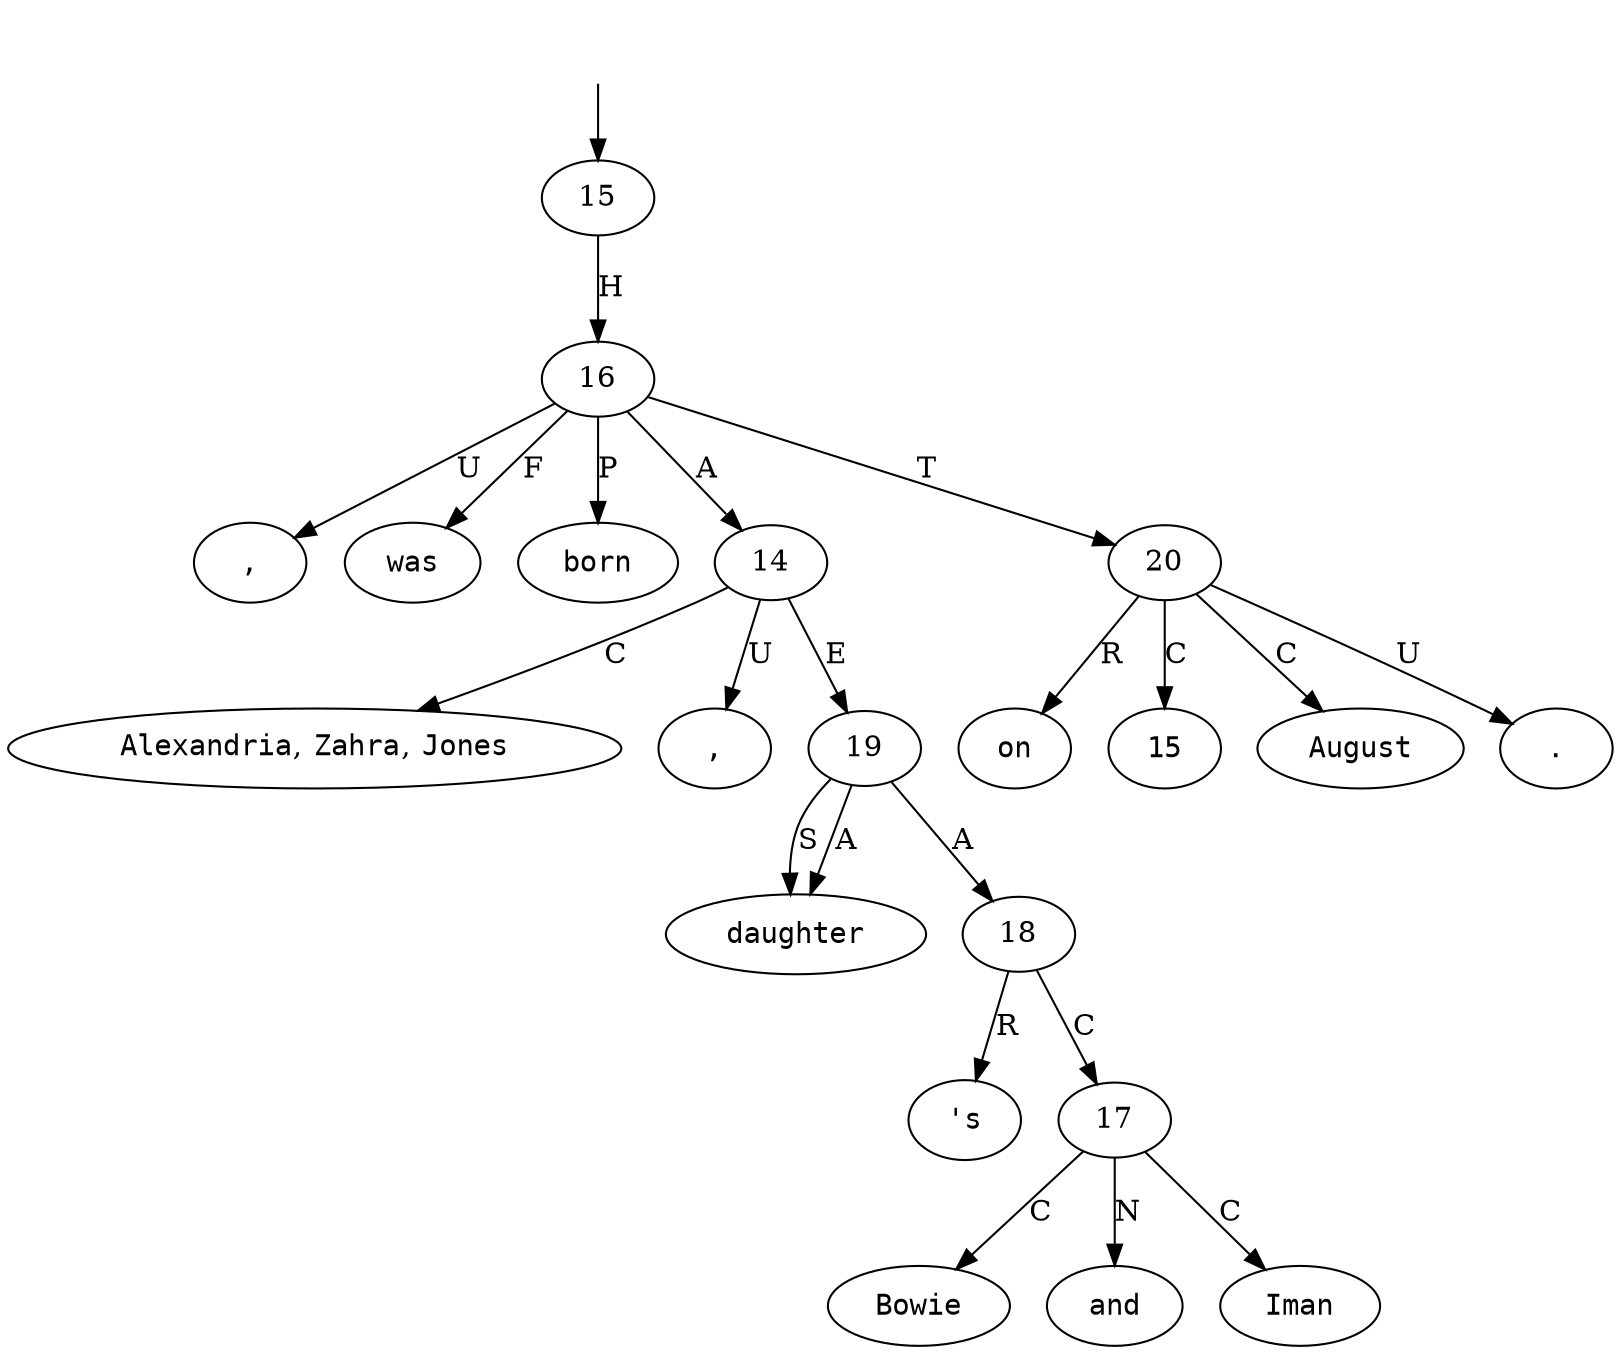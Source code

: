 digraph "509012" {
  top [ style=invis ];
  top -> 15;
  0 [ shape=oval, label=<<table align="center" border="0" cellspacing="0"><tr><td colspan="2"><font face="Courier">Alexandria</font>,&nbsp;<font face="Courier">Zahra</font>,&nbsp;<font face="Courier">Jones</font></td></tr></table>> ];
  1 [ shape=oval, label=<<table align="center" border="0" cellspacing="0"><tr><td colspan="2"><font face="Courier">,</font></td></tr></table>> ];
  2 [ shape=oval, label=<<table align="center" border="0" cellspacing="0"><tr><td colspan="2"><font face="Courier">Bowie</font></td></tr></table>> ];
  3 [ shape=oval, label=<<table align="center" border="0" cellspacing="0"><tr><td colspan="2"><font face="Courier">and</font></td></tr></table>> ];
  4 [ shape=oval, label=<<table align="center" border="0" cellspacing="0"><tr><td colspan="2"><font face="Courier">Iman</font></td></tr></table>> ];
  5 [ shape=oval, label=<<table align="center" border="0" cellspacing="0"><tr><td colspan="2"><font face="Courier">&#x27;s</font></td></tr></table>> ];
  6 [ shape=oval, label=<<table align="center" border="0" cellspacing="0"><tr><td colspan="2"><font face="Courier">daughter</font></td></tr></table>> ];
  7 [ shape=oval, label=<<table align="center" border="0" cellspacing="0"><tr><td colspan="2"><font face="Courier">,</font></td></tr></table>> ];
  8 [ shape=oval, label=<<table align="center" border="0" cellspacing="0"><tr><td colspan="2"><font face="Courier">was</font></td></tr></table>> ];
  9 [ shape=oval, label=<<table align="center" border="0" cellspacing="0"><tr><td colspan="2"><font face="Courier">born</font></td></tr></table>> ];
  10 [ shape=oval, label=<<table align="center" border="0" cellspacing="0"><tr><td colspan="2"><font face="Courier">on</font></td></tr></table>> ];
  11 [ shape=oval, label=<<table align="center" border="0" cellspacing="0"><tr><td colspan="2"><font face="Courier">15</font></td></tr></table>> ];
  12 [ shape=oval, label=<<table align="center" border="0" cellspacing="0"><tr><td colspan="2"><font face="Courier">August</font></td></tr></table>> ];
  13 [ shape=oval, label=<<table align="center" border="0" cellspacing="0"><tr><td colspan="2"><font face="Courier">.</font></td></tr></table>> ];
  14 -> 0 [ label="C" ];
  14 -> 1 [ label="U" ];
  14 -> 19 [ label="E" ];
  15 -> 16 [ label="H" ];
  16 -> 9 [ label="P" ];
  16 -> 20 [ label="T" ];
  16 -> 7 [ label="U" ];
  16 -> 14 [ label="A" ];
  16 -> 8 [ label="F" ];
  17 -> 4 [ label="C" ];
  17 -> 2 [ label="C" ];
  17 -> 3 [ label="N" ];
  18 -> 17 [ label="C" ];
  18 -> 5 [ label="R" ];
  19 -> 18 [ label="A" ];
  19 -> 6 [ label="S" ];
  19 -> 6 [ label="A" ];
  20 -> 13 [ label="U" ];
  20 -> 10 [ label="R" ];
  20 -> 12 [ label="C" ];
  20 -> 11 [ label="C" ];
}

